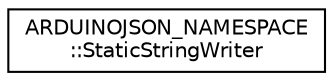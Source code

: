 digraph "Graphical Class Hierarchy"
{
 // LATEX_PDF_SIZE
  edge [fontname="Helvetica",fontsize="10",labelfontname="Helvetica",labelfontsize="10"];
  node [fontname="Helvetica",fontsize="10",shape=record];
  rankdir="LR";
  Node0 [label="ARDUINOJSON_NAMESPACE\l::StaticStringWriter",height=0.2,width=0.4,color="black", fillcolor="white", style="filled",URL="$classARDUINOJSON__NAMESPACE_1_1StaticStringWriter.html",tooltip=" "];
}
